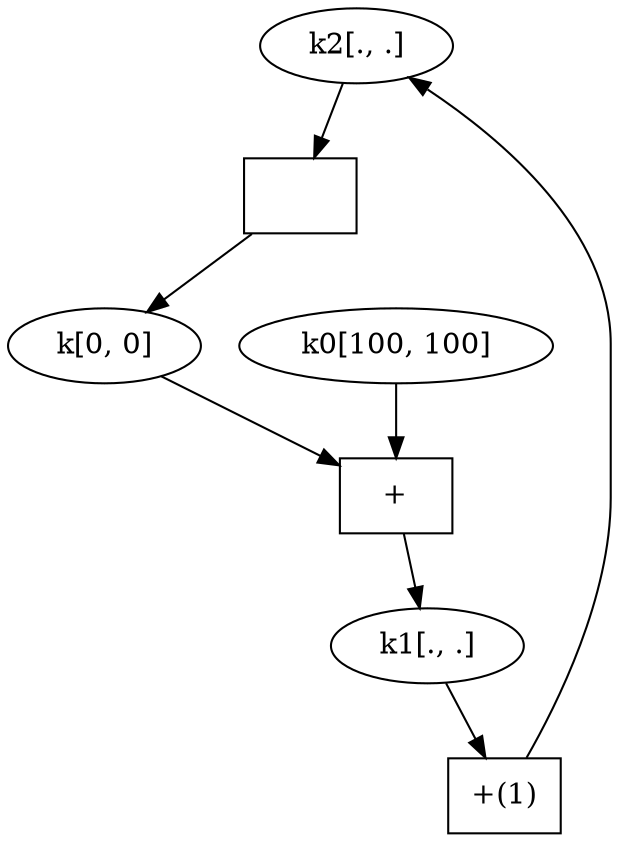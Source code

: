 digraph "First graph" {
  k2 [label=" k2[., .] "]
  k [label=" k[0, 0] "]
  k0 [label=" k0[100, 100] "]
  k1 [label=" k1[., .] "]
  377000 [shape=box,label =" + "]
  k0 -> 377000
  k -> 377000
  377000 -> k1

  376960 [shape=box,label ="+(1)"]
  k1 -> 376960
  376960 -> k2

  377480 [shape=box,label =""]
  k2 -> 377480
  377480 -> k

}
